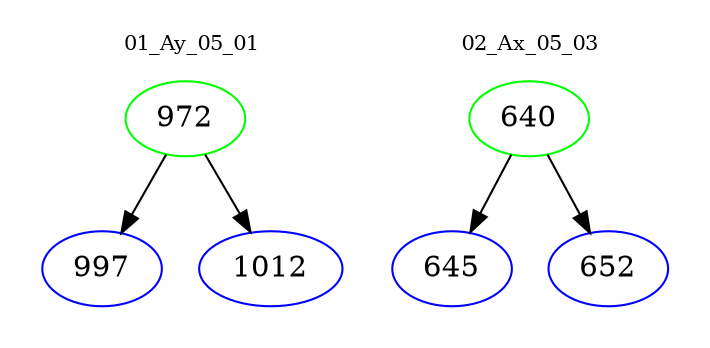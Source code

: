 digraph{
subgraph cluster_0 {
color = white
label = "01_Ay_05_01";
fontsize=10;
T0_972 [label="972", color="green"]
T0_972 -> T0_997 [color="black"]
T0_997 [label="997", color="blue"]
T0_972 -> T0_1012 [color="black"]
T0_1012 [label="1012", color="blue"]
}
subgraph cluster_1 {
color = white
label = "02_Ax_05_03";
fontsize=10;
T1_640 [label="640", color="green"]
T1_640 -> T1_645 [color="black"]
T1_645 [label="645", color="blue"]
T1_640 -> T1_652 [color="black"]
T1_652 [label="652", color="blue"]
}
}
